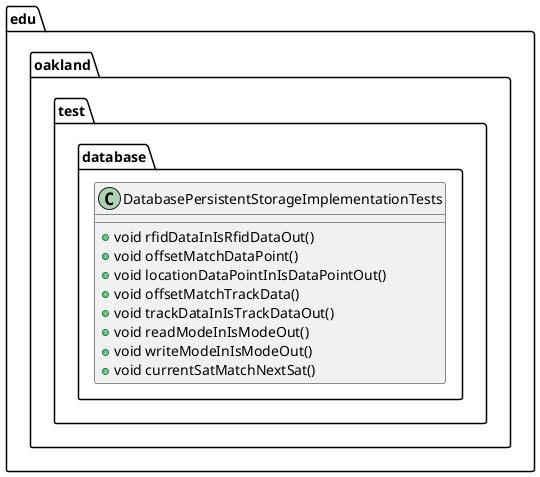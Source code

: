 @startuml DatabasePersistentStorageImplementationTests

package edu.oakland.test.database {
    class DatabasePersistentStorageImplementationTests {
        + void rfidDataInIsRfidDataOut()
        + void offsetMatchDataPoint()
        + void locationDataPointInIsDataPointOut()
        + void offsetMatchTrackData()
        + void trackDataInIsTrackDataOut()
        + void readModeInIsModeOut()
        + void writeModeInIsModeOut()
        + void currentSatMatchNextSat()
    }
}

@enduml